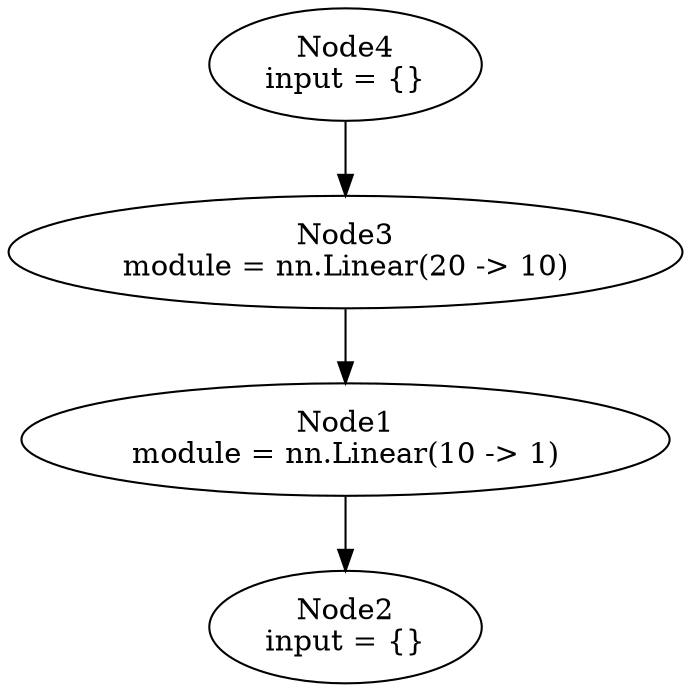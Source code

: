 digraph G {
	graph [bb="0,0,260,324"];
	node [label="\N",
		shape=oval
	];
	n1	 [height=0.74639,
		label="Node1\nmodule = nn.Linear(10 -> 1)",
		pos="130,117",
		tooltip="[nngraph_sample.lua]:86",
		width=3.4744];
	n2	 [height=0.74639,
		label="Node2\ninput = {}",
		pos="130,27",
		tooltip="[[C]]:-1",
		width=1.449];
	n1 -> n2	 [pos="e,130,54.046 130,90.073 130,81.999 130,72.943 130,64.296"];
	n3	 [height=0.74639,
		label="Node3\nmodule = nn.Linear(20 -> 10)",
		pos="130,207",
		tooltip="[nngraph_sample.lua]:85",
		width=3.6126];
	n3 -> n1	 [pos="e,130,144.05 130,180.07 130,172 130,162.94 130,154.3"];
	n4	 [height=0.74639,
		label="Node4\ninput = {}",
		pos="130,297",
		tooltip="[[C]]:-1",
		width=1.449];
	n4 -> n3	 [pos="e,130,234.05 130,270.07 130,262 130,252.94 130,244.3"];
}
